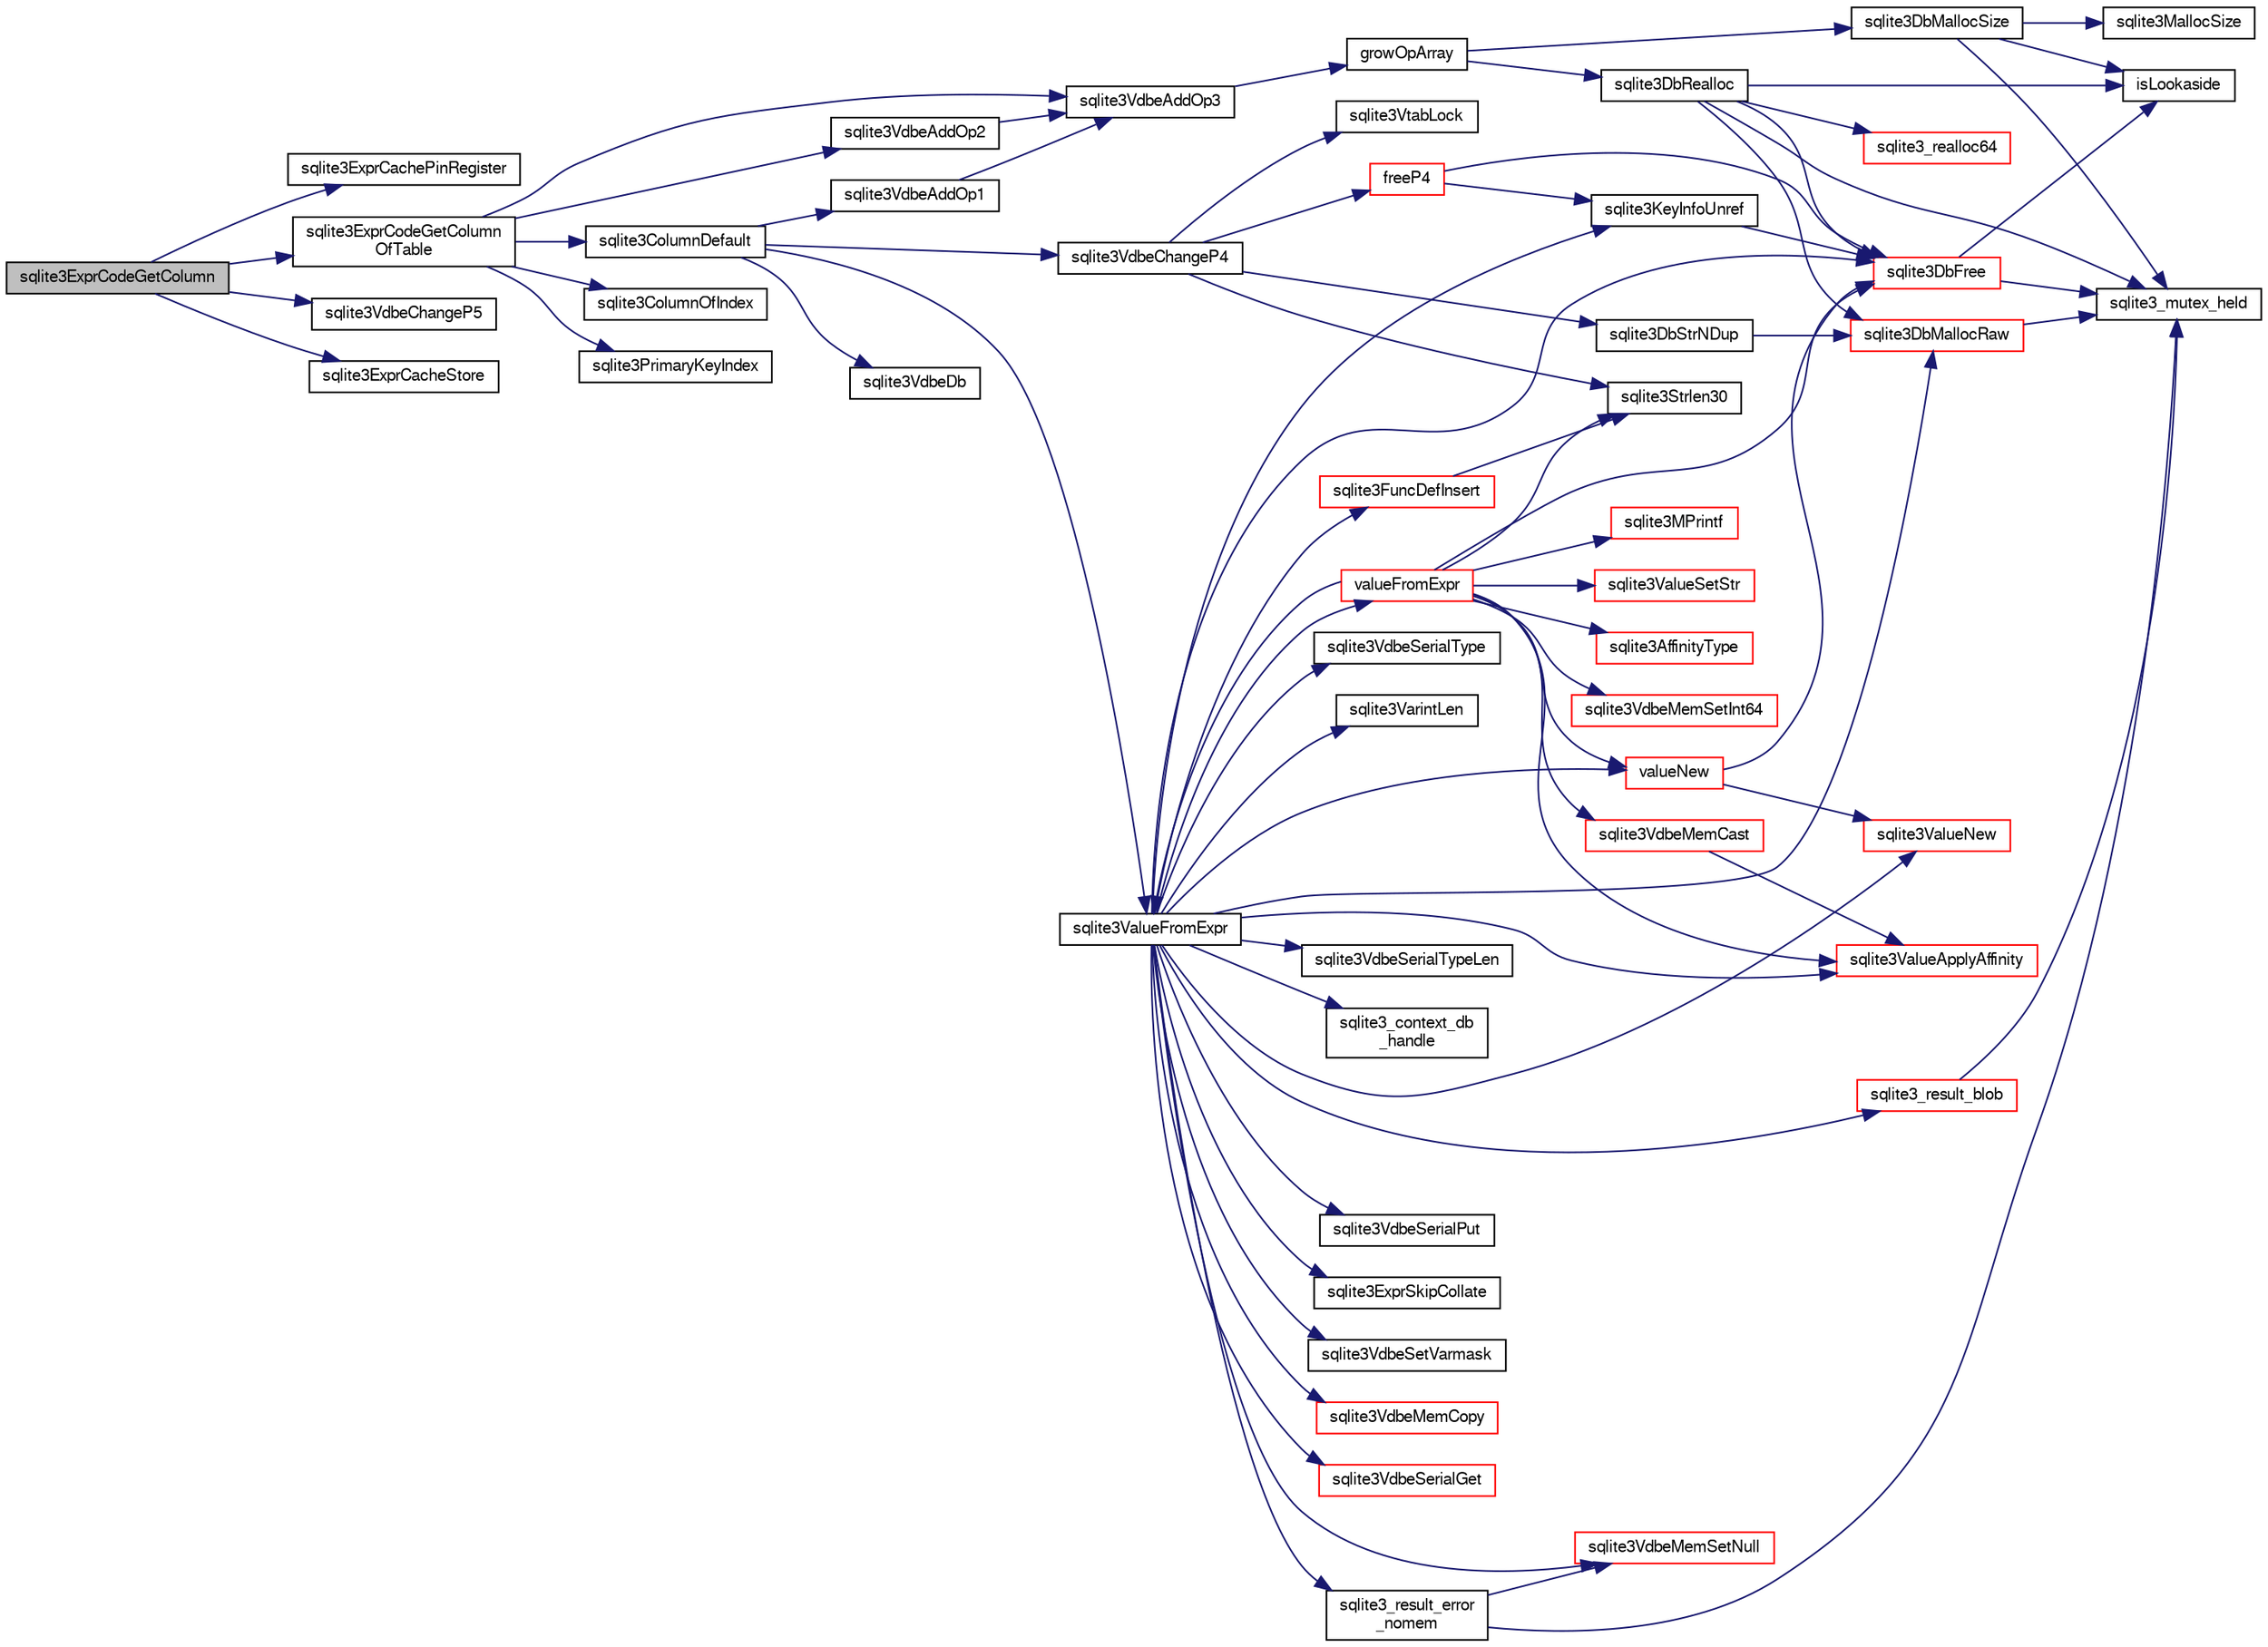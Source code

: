 digraph "sqlite3ExprCodeGetColumn"
{
  edge [fontname="FreeSans",fontsize="10",labelfontname="FreeSans",labelfontsize="10"];
  node [fontname="FreeSans",fontsize="10",shape=record];
  rankdir="LR";
  Node522752 [label="sqlite3ExprCodeGetColumn",height=0.2,width=0.4,color="black", fillcolor="grey75", style="filled", fontcolor="black"];
  Node522752 -> Node522753 [color="midnightblue",fontsize="10",style="solid",fontname="FreeSans"];
  Node522753 [label="sqlite3ExprCachePinRegister",height=0.2,width=0.4,color="black", fillcolor="white", style="filled",URL="$sqlite3_8c.html#ac4534d6b698d35e05784c15c3524f6c7"];
  Node522752 -> Node522754 [color="midnightblue",fontsize="10",style="solid",fontname="FreeSans"];
  Node522754 [label="sqlite3ExprCodeGetColumn\lOfTable",height=0.2,width=0.4,color="black", fillcolor="white", style="filled",URL="$sqlite3_8c.html#aef676ae689397d0e050eb0a360c32315"];
  Node522754 -> Node522755 [color="midnightblue",fontsize="10",style="solid",fontname="FreeSans"];
  Node522755 [label="sqlite3VdbeAddOp2",height=0.2,width=0.4,color="black", fillcolor="white", style="filled",URL="$sqlite3_8c.html#ae87204d7b069da19e4db0404c6deaae5"];
  Node522755 -> Node522756 [color="midnightblue",fontsize="10",style="solid",fontname="FreeSans"];
  Node522756 [label="sqlite3VdbeAddOp3",height=0.2,width=0.4,color="black", fillcolor="white", style="filled",URL="$sqlite3_8c.html#a29b4560b019211a73e1478cec7468345"];
  Node522756 -> Node522757 [color="midnightblue",fontsize="10",style="solid",fontname="FreeSans"];
  Node522757 [label="growOpArray",height=0.2,width=0.4,color="black", fillcolor="white", style="filled",URL="$sqlite3_8c.html#adb00b9ead01ffe0d757d5a6d0853ada5"];
  Node522757 -> Node522758 [color="midnightblue",fontsize="10",style="solid",fontname="FreeSans"];
  Node522758 [label="sqlite3DbRealloc",height=0.2,width=0.4,color="black", fillcolor="white", style="filled",URL="$sqlite3_8c.html#ae028f4902a9d29bcaf310ff289ee87dc"];
  Node522758 -> Node522759 [color="midnightblue",fontsize="10",style="solid",fontname="FreeSans"];
  Node522759 [label="sqlite3_mutex_held",height=0.2,width=0.4,color="black", fillcolor="white", style="filled",URL="$sqlite3_8c.html#acf77da68932b6bc163c5e68547ecc3e7"];
  Node522758 -> Node522760 [color="midnightblue",fontsize="10",style="solid",fontname="FreeSans"];
  Node522760 [label="sqlite3DbMallocRaw",height=0.2,width=0.4,color="red", fillcolor="white", style="filled",URL="$sqlite3_8c.html#abbe8be0cf7175e11ddc3e2218fad924e"];
  Node522760 -> Node522759 [color="midnightblue",fontsize="10",style="solid",fontname="FreeSans"];
  Node522758 -> Node522771 [color="midnightblue",fontsize="10",style="solid",fontname="FreeSans"];
  Node522771 [label="isLookaside",height=0.2,width=0.4,color="black", fillcolor="white", style="filled",URL="$sqlite3_8c.html#a770fa05ff9717b75e16f4d968a77b897"];
  Node522758 -> Node522772 [color="midnightblue",fontsize="10",style="solid",fontname="FreeSans"];
  Node522772 [label="sqlite3DbFree",height=0.2,width=0.4,color="red", fillcolor="white", style="filled",URL="$sqlite3_8c.html#ac70ab821a6607b4a1b909582dc37a069"];
  Node522772 -> Node522759 [color="midnightblue",fontsize="10",style="solid",fontname="FreeSans"];
  Node522772 -> Node522771 [color="midnightblue",fontsize="10",style="solid",fontname="FreeSans"];
  Node522758 -> Node522776 [color="midnightblue",fontsize="10",style="solid",fontname="FreeSans"];
  Node522776 [label="sqlite3_realloc64",height=0.2,width=0.4,color="red", fillcolor="white", style="filled",URL="$sqlite3_8c.html#a3765a714077ee547e811034236dc9ecd"];
  Node522757 -> Node522774 [color="midnightblue",fontsize="10",style="solid",fontname="FreeSans"];
  Node522774 [label="sqlite3DbMallocSize",height=0.2,width=0.4,color="black", fillcolor="white", style="filled",URL="$sqlite3_8c.html#aa397e5a8a03495203a0767abf0a71f86"];
  Node522774 -> Node522769 [color="midnightblue",fontsize="10",style="solid",fontname="FreeSans"];
  Node522769 [label="sqlite3MallocSize",height=0.2,width=0.4,color="black", fillcolor="white", style="filled",URL="$sqlite3_8c.html#acf5d2a5f35270bafb050bd2def576955"];
  Node522774 -> Node522759 [color="midnightblue",fontsize="10",style="solid",fontname="FreeSans"];
  Node522774 -> Node522771 [color="midnightblue",fontsize="10",style="solid",fontname="FreeSans"];
  Node522754 -> Node523040 [color="midnightblue",fontsize="10",style="solid",fontname="FreeSans"];
  Node523040 [label="sqlite3ColumnOfIndex",height=0.2,width=0.4,color="black", fillcolor="white", style="filled",URL="$sqlite3_8c.html#a8f768b249ef197e3d6bd27a630b8028a"];
  Node522754 -> Node523041 [color="midnightblue",fontsize="10",style="solid",fontname="FreeSans"];
  Node523041 [label="sqlite3PrimaryKeyIndex",height=0.2,width=0.4,color="black", fillcolor="white", style="filled",URL="$sqlite3_8c.html#af6edde3fbbd22a22b86ad32677fad95b"];
  Node522754 -> Node522756 [color="midnightblue",fontsize="10",style="solid",fontname="FreeSans"];
  Node522754 -> Node523042 [color="midnightblue",fontsize="10",style="solid",fontname="FreeSans"];
  Node523042 [label="sqlite3ColumnDefault",height=0.2,width=0.4,color="black", fillcolor="white", style="filled",URL="$sqlite3_8c.html#a59f47949957801afdf53735549eacc7d"];
  Node523042 -> Node523043 [color="midnightblue",fontsize="10",style="solid",fontname="FreeSans"];
  Node523043 [label="sqlite3VdbeDb",height=0.2,width=0.4,color="black", fillcolor="white", style="filled",URL="$sqlite3_8c.html#a6cb1b36e2823fc3eff25dc162f71f28b"];
  Node523042 -> Node523044 [color="midnightblue",fontsize="10",style="solid",fontname="FreeSans"];
  Node523044 [label="sqlite3ValueFromExpr",height=0.2,width=0.4,color="black", fillcolor="white", style="filled",URL="$sqlite3_8c.html#af103c812684544760641a1cd4d9745df"];
  Node523044 -> Node523045 [color="midnightblue",fontsize="10",style="solid",fontname="FreeSans"];
  Node523045 [label="valueFromExpr",height=0.2,width=0.4,color="red", fillcolor="white", style="filled",URL="$sqlite3_8c.html#a08f91b27c0189e8b5bcdea6537466b7c"];
  Node523045 -> Node523046 [color="midnightblue",fontsize="10",style="solid",fontname="FreeSans"];
  Node523046 [label="sqlite3AffinityType",height=0.2,width=0.4,color="red", fillcolor="white", style="filled",URL="$sqlite3_8c.html#ad3b6641027549ec6634f6239256676bd"];
  Node523045 -> Node523049 [color="midnightblue",fontsize="10",style="solid",fontname="FreeSans"];
  Node523049 [label="sqlite3VdbeMemCast",height=0.2,width=0.4,color="red", fillcolor="white", style="filled",URL="$sqlite3_8c.html#a2e5bfc1911e317ae456d2cea24c2a0d5"];
  Node523049 -> Node523050 [color="midnightblue",fontsize="10",style="solid",fontname="FreeSans"];
  Node523050 [label="sqlite3ValueApplyAffinity",height=0.2,width=0.4,color="red", fillcolor="white", style="filled",URL="$sqlite3_8c.html#a535535f08aaaba2ebdf49ada6aca6fac"];
  Node523045 -> Node523050 [color="midnightblue",fontsize="10",style="solid",fontname="FreeSans"];
  Node523045 -> Node523055 [color="midnightblue",fontsize="10",style="solid",fontname="FreeSans"];
  Node523055 [label="valueNew",height=0.2,width=0.4,color="red", fillcolor="white", style="filled",URL="$sqlite3_8c.html#a8c46710c4ab586edb377b565c6ba46bf"];
  Node523055 -> Node522772 [color="midnightblue",fontsize="10",style="solid",fontname="FreeSans"];
  Node523055 -> Node523073 [color="midnightblue",fontsize="10",style="solid",fontname="FreeSans"];
  Node523073 [label="sqlite3ValueNew",height=0.2,width=0.4,color="red", fillcolor="white", style="filled",URL="$sqlite3_8c.html#ad40a378778daff2d574bec905e35828b"];
  Node523045 -> Node522916 [color="midnightblue",fontsize="10",style="solid",fontname="FreeSans"];
  Node522916 [label="sqlite3VdbeMemSetInt64",height=0.2,width=0.4,color="red", fillcolor="white", style="filled",URL="$sqlite3_8c.html#a57c5843cac8f6180ee994267a23f86a3"];
  Node523045 -> Node523027 [color="midnightblue",fontsize="10",style="solid",fontname="FreeSans"];
  Node523027 [label="sqlite3MPrintf",height=0.2,width=0.4,color="red", fillcolor="white", style="filled",URL="$sqlite3_8c.html#a208ef0df84e9778778804a19af03efea"];
  Node523045 -> Node523074 [color="midnightblue",fontsize="10",style="solid",fontname="FreeSans"];
  Node523074 [label="sqlite3ValueSetStr",height=0.2,width=0.4,color="red", fillcolor="white", style="filled",URL="$sqlite3_8c.html#a1fd40749f47941ee97ff6d798e2bc67e"];
  Node523045 -> Node523044 [color="midnightblue",fontsize="10",style="solid",fontname="FreeSans"];
  Node523045 -> Node522822 [color="midnightblue",fontsize="10",style="solid",fontname="FreeSans"];
  Node522822 [label="sqlite3Strlen30",height=0.2,width=0.4,color="black", fillcolor="white", style="filled",URL="$sqlite3_8c.html#a3dcd80ba41f1a308193dee74857b62a7"];
  Node523045 -> Node522772 [color="midnightblue",fontsize="10",style="solid",fontname="FreeSans"];
  Node523044 -> Node523080 [color="midnightblue",fontsize="10",style="solid",fontname="FreeSans"];
  Node523080 [label="sqlite3VdbeSerialType",height=0.2,width=0.4,color="black", fillcolor="white", style="filled",URL="$sqlite3_8c.html#a72286149aa82f36883fbfe9a8f09dd5e"];
  Node523044 -> Node523081 [color="midnightblue",fontsize="10",style="solid",fontname="FreeSans"];
  Node523081 [label="sqlite3VarintLen",height=0.2,width=0.4,color="black", fillcolor="white", style="filled",URL="$sqlite3_8c.html#a7ef2f973d52f5d21b856d4bed6bb1fec"];
  Node523044 -> Node523082 [color="midnightblue",fontsize="10",style="solid",fontname="FreeSans"];
  Node523082 [label="sqlite3VdbeSerialTypeLen",height=0.2,width=0.4,color="black", fillcolor="white", style="filled",URL="$sqlite3_8c.html#ab84b4c97560363d01a6044a954c7d4f4"];
  Node523044 -> Node522891 [color="midnightblue",fontsize="10",style="solid",fontname="FreeSans"];
  Node522891 [label="sqlite3_context_db\l_handle",height=0.2,width=0.4,color="black", fillcolor="white", style="filled",URL="$sqlite3_8c.html#a4b82e673c3dcc88c179e2bae5629fa60"];
  Node523044 -> Node522760 [color="midnightblue",fontsize="10",style="solid",fontname="FreeSans"];
  Node523044 -> Node522895 [color="midnightblue",fontsize="10",style="solid",fontname="FreeSans"];
  Node522895 [label="sqlite3_result_error\l_nomem",height=0.2,width=0.4,color="black", fillcolor="white", style="filled",URL="$sqlite3_8c.html#aa3c1191fb83e4e8bdde15f13d05bd82a"];
  Node522895 -> Node522759 [color="midnightblue",fontsize="10",style="solid",fontname="FreeSans"];
  Node522895 -> Node522831 [color="midnightblue",fontsize="10",style="solid",fontname="FreeSans"];
  Node522831 [label="sqlite3VdbeMemSetNull",height=0.2,width=0.4,color="red", fillcolor="white", style="filled",URL="$sqlite3_8c.html#ae01092c23aebaf8a3ebdf3954609b410"];
  Node523044 -> Node523083 [color="midnightblue",fontsize="10",style="solid",fontname="FreeSans"];
  Node523083 [label="sqlite3VdbeSerialPut",height=0.2,width=0.4,color="black", fillcolor="white", style="filled",URL="$sqlite3_8c.html#a0c95610a8564ae932e06a02d8b65e5b7"];
  Node523044 -> Node522947 [color="midnightblue",fontsize="10",style="solid",fontname="FreeSans"];
  Node522947 [label="sqlite3_result_blob",height=0.2,width=0.4,color="red", fillcolor="white", style="filled",URL="$sqlite3_8c.html#aa37a7968d2cc1824ff30313c9d2a8b3c"];
  Node522947 -> Node522759 [color="midnightblue",fontsize="10",style="solid",fontname="FreeSans"];
  Node523044 -> Node522772 [color="midnightblue",fontsize="10",style="solid",fontname="FreeSans"];
  Node523044 -> Node522995 [color="midnightblue",fontsize="10",style="solid",fontname="FreeSans"];
  Node522995 [label="sqlite3FuncDefInsert",height=0.2,width=0.4,color="red", fillcolor="white", style="filled",URL="$sqlite3_8c.html#a4792ef11f826665b64987bd051fa5a20"];
  Node522995 -> Node522822 [color="midnightblue",fontsize="10",style="solid",fontname="FreeSans"];
  Node523044 -> Node523084 [color="midnightblue",fontsize="10",style="solid",fontname="FreeSans"];
  Node523084 [label="sqlite3ExprSkipCollate",height=0.2,width=0.4,color="black", fillcolor="white", style="filled",URL="$sqlite3_8c.html#a91b59896d4e3534de7c33940dca8537c"];
  Node523044 -> Node523055 [color="midnightblue",fontsize="10",style="solid",fontname="FreeSans"];
  Node523044 -> Node522831 [color="midnightblue",fontsize="10",style="solid",fontname="FreeSans"];
  Node523044 -> Node523085 [color="midnightblue",fontsize="10",style="solid",fontname="FreeSans"];
  Node523085 [label="sqlite3VdbeSetVarmask",height=0.2,width=0.4,color="black", fillcolor="white", style="filled",URL="$sqlite3_8c.html#acea0d8371216f276fe67c1b5ef24f3d7"];
  Node523044 -> Node522907 [color="midnightblue",fontsize="10",style="solid",fontname="FreeSans"];
  Node522907 [label="sqlite3VdbeMemCopy",height=0.2,width=0.4,color="red", fillcolor="white", style="filled",URL="$sqlite3_8c.html#a3a04f985c3c7cac7c7958b872fb3f781"];
  Node523044 -> Node523050 [color="midnightblue",fontsize="10",style="solid",fontname="FreeSans"];
  Node523044 -> Node523073 [color="midnightblue",fontsize="10",style="solid",fontname="FreeSans"];
  Node523044 -> Node523086 [color="midnightblue",fontsize="10",style="solid",fontname="FreeSans"];
  Node523086 [label="sqlite3VdbeSerialGet",height=0.2,width=0.4,color="red", fillcolor="white", style="filled",URL="$sqlite3_8c.html#a5b5cd74212a43cf693266f0b9badc469"];
  Node523044 -> Node523057 [color="midnightblue",fontsize="10",style="solid",fontname="FreeSans"];
  Node523057 [label="sqlite3KeyInfoUnref",height=0.2,width=0.4,color="black", fillcolor="white", style="filled",URL="$sqlite3_8c.html#ac94cc1874ab0865db1dbbefd3886ba4a"];
  Node523057 -> Node522772 [color="midnightblue",fontsize="10",style="solid",fontname="FreeSans"];
  Node523042 -> Node523088 [color="midnightblue",fontsize="10",style="solid",fontname="FreeSans"];
  Node523088 [label="sqlite3VdbeChangeP4",height=0.2,width=0.4,color="black", fillcolor="white", style="filled",URL="$sqlite3_8c.html#add0d891a062d044a0c7e6fc072702830"];
  Node523088 -> Node523089 [color="midnightblue",fontsize="10",style="solid",fontname="FreeSans"];
  Node523089 [label="freeP4",height=0.2,width=0.4,color="red", fillcolor="white", style="filled",URL="$sqlite3_8c.html#aa1ec8debef2a9be5fe36a3082fd3e0f9"];
  Node523089 -> Node522772 [color="midnightblue",fontsize="10",style="solid",fontname="FreeSans"];
  Node523089 -> Node523057 [color="midnightblue",fontsize="10",style="solid",fontname="FreeSans"];
  Node523088 -> Node523093 [color="midnightblue",fontsize="10",style="solid",fontname="FreeSans"];
  Node523093 [label="sqlite3VtabLock",height=0.2,width=0.4,color="black", fillcolor="white", style="filled",URL="$sqlite3_8c.html#aa2b6bcc2ba2b313da4b72e6b0d83dea6"];
  Node523088 -> Node522822 [color="midnightblue",fontsize="10",style="solid",fontname="FreeSans"];
  Node523088 -> Node523031 [color="midnightblue",fontsize="10",style="solid",fontname="FreeSans"];
  Node523031 [label="sqlite3DbStrNDup",height=0.2,width=0.4,color="black", fillcolor="white", style="filled",URL="$sqlite3_8c.html#a48e8c757f70cba60fe83ce00ad8de713"];
  Node523031 -> Node522760 [color="midnightblue",fontsize="10",style="solid",fontname="FreeSans"];
  Node523042 -> Node523094 [color="midnightblue",fontsize="10",style="solid",fontname="FreeSans"];
  Node523094 [label="sqlite3VdbeAddOp1",height=0.2,width=0.4,color="black", fillcolor="white", style="filled",URL="$sqlite3_8c.html#a6207112b1851d7e7d76e887ef6d72d5a"];
  Node523094 -> Node522756 [color="midnightblue",fontsize="10",style="solid",fontname="FreeSans"];
  Node522752 -> Node523095 [color="midnightblue",fontsize="10",style="solid",fontname="FreeSans"];
  Node523095 [label="sqlite3VdbeChangeP5",height=0.2,width=0.4,color="black", fillcolor="white", style="filled",URL="$sqlite3_8c.html#a4dde2e4087eda945511b05d667050740"];
  Node522752 -> Node523096 [color="midnightblue",fontsize="10",style="solid",fontname="FreeSans"];
  Node523096 [label="sqlite3ExprCacheStore",height=0.2,width=0.4,color="black", fillcolor="white", style="filled",URL="$sqlite3_8c.html#abdba357d6958f512f5ede72517ebd89e"];
}

